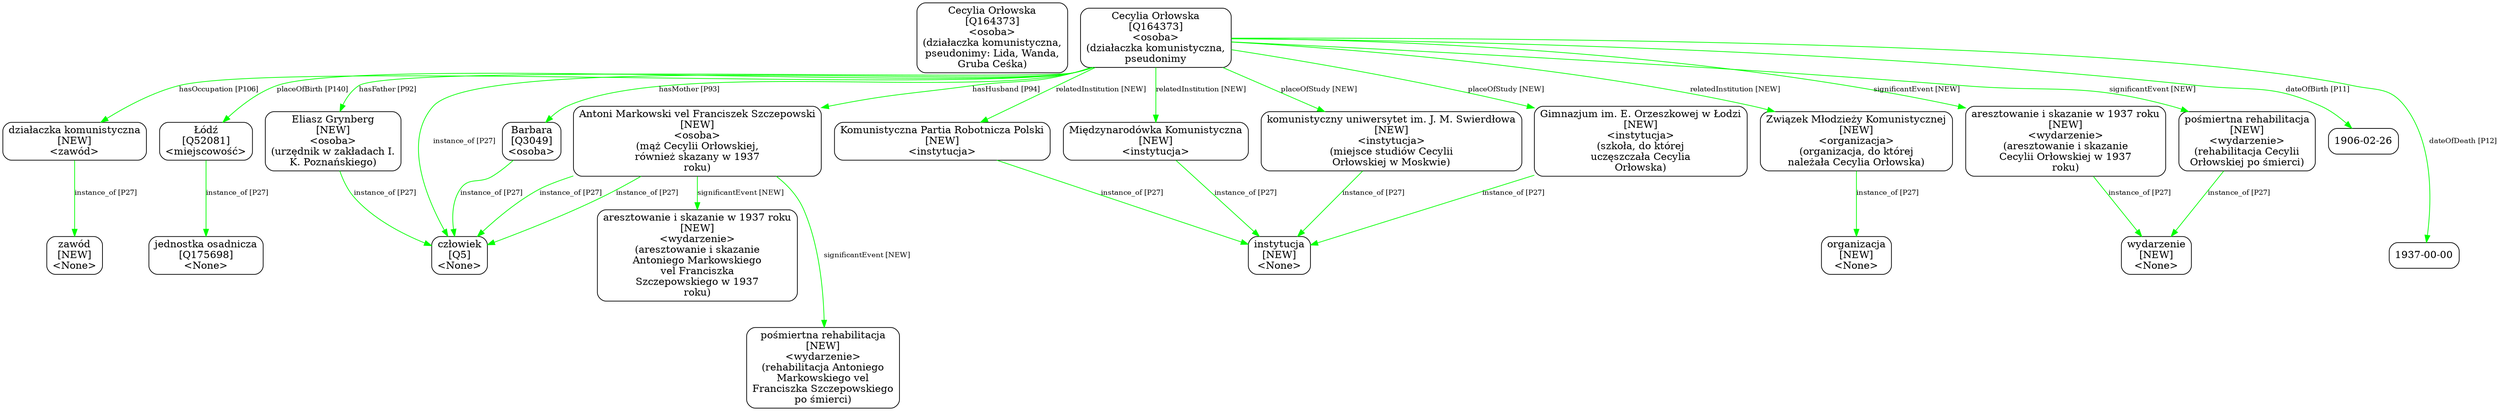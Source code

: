 digraph {
	node [shape=box,
		style=rounded
	];
	edge [fontsize=10];
	"Cecylia Orłowska
[Q164373]
<osoba>
(działaczka komunistyczna,
pseudonimy: Lida, Wanda,
Gruba Ceśka)"	[color=black,
		label="Cecylia Orłowska
[Q164373]
<osoba>
(działaczka komunistyczna,
pseudonimy: Lida, Wanda,
Gruba Ceśka)"];
	"działaczka komunistyczna
[NEW]
<zawód>"	[color=black,
		label="działaczka komunistyczna
[NEW]
<zawód>"];
	"działaczka komunistyczna
[NEW]
<zawód>" -> "zawód
[NEW]
<None>"	[color=green,
		label="instance_of [P27]",
		minlen=1];
	"Łódź
[Q52081]
<miejscowość>"	[color=black,
		label="Łódź
[Q52081]
<miejscowość>"];
	"Łódź
[Q52081]
<miejscowość>" -> "jednostka osadnicza
[Q175698]
<None>"	[color=green,
		label="instance_of [P27]",
		minlen=1];
	"Eliasz Grynberg
[NEW]
<osoba>
(urzędnik w zakładach I.
K. Poznańskiego)"	[color=black,
		label="Eliasz Grynberg
[NEW]
<osoba>
(urzędnik w zakładach I.
K. Poznańskiego)"];
	"Eliasz Grynberg
[NEW]
<osoba>
(urzędnik w zakładach I.
K. Poznańskiego)" -> "człowiek
[Q5]
<None>"	[color=green,
		label="instance_of [P27]"];
	"Barbara
[Q3049]
<osoba>"	[color=black,
		label="Barbara
[Q3049]
<osoba>"];
	"Barbara
[Q3049]
<osoba>" -> "człowiek
[Q5]
<None>"	[color=green,
		label="instance_of [P27]"];
	"Antoni Markowski vel Franciszek Szczepowski
[NEW]
<osoba>
(mąż Cecylii Orłowskiej,
również skazany w 1937
roku)"	[color=black,
		label="Antoni Markowski vel Franciszek Szczepowski
[NEW]
<osoba>
(mąż Cecylii Orłowskiej,
również skazany w 1937
roku)"];
	"Antoni Markowski vel Franciszek Szczepowski
[NEW]
<osoba>
(mąż Cecylii Orłowskiej,
również skazany w 1937
roku)" -> "człowiek
[Q5]
<None>"	[color=green,
		label="instance_of [P27]"];
	"Antoni Markowski vel Franciszek Szczepowski
[NEW]
<osoba>
(mąż Cecylii Orłowskiej,
również skazany w 1937
roku)" -> "człowiek
[Q5]
<None>"	[color=green,
		label="instance_of [P27]"];
	"Antoni Markowski vel Franciszek Szczepowski
[NEW]
<osoba>
(mąż Cecylii Orłowskiej,
również skazany w 1937
roku)" -> "aresztowanie i skazanie w 1937 roku
[NEW]
<wydarzenie>
(aresztowanie i skazanie
Antoniego Markowskiego
vel Franciszka
Szczepowskiego \
w 1937
roku)"	[color=green,
		label="significantEvent [NEW]",
		minlen=1];
	"Antoni Markowski vel Franciszek Szczepowski
[NEW]
<osoba>
(mąż Cecylii Orłowskiej,
również skazany w 1937
roku)" -> "pośmiertna rehabilitacja
[NEW]
<wydarzenie>
(rehabilitacja Antoniego
Markowskiego vel
Franciszka Szczepowskiego
po śmierci)"	[color=green,
		label="significantEvent [NEW]",
		minlen=2];
	"Komunistyczna Partia Robotnicza Polski
[NEW]
<instytucja>"	[color=black,
		label="Komunistyczna Partia Robotnicza Polski
[NEW]
<instytucja>"];
	"Komunistyczna Partia Robotnicza Polski
[NEW]
<instytucja>" -> "instytucja
[NEW]
<None>"	[color=green,
		label="instance_of [P27]"];
	"Międzynarodówka Komunistyczna
[NEW]
<instytucja>"	[color=black,
		label="Międzynarodówka Komunistyczna
[NEW]
<instytucja>"];
	"Międzynarodówka Komunistyczna
[NEW]
<instytucja>" -> "instytucja
[NEW]
<None>"	[color=green,
		label="instance_of [P27]"];
	"komunistyczny uniwersytet im. J. M. Swierdłowa
[NEW]
<instytucja>
(miejsce studiów Cecylii
Orłowskiej w Moskwie)"	[color=black,
		label="komunistyczny uniwersytet im. J. M. Swierdłowa
[NEW]
<instytucja>
(miejsce studiów Cecylii
Orłowskiej w Moskwie)"];
	"komunistyczny uniwersytet im. J. M. Swierdłowa
[NEW]
<instytucja>
(miejsce studiów Cecylii
Orłowskiej w Moskwie)" -> "instytucja
[NEW]
<None>"	[color=green,
		label="instance_of [P27]"];
	"Gimnazjum im. E. Orzeszkowej w Łodzi
[NEW]
<instytucja>
(szkoła, do której
uczęszczała Cecylia
Orłowska)"	[color=black,
		label="Gimnazjum im. E. Orzeszkowej w Łodzi
[NEW]
<instytucja>
(szkoła, do której
uczęszczała Cecylia
Orłowska)"];
	"Gimnazjum im. E. Orzeszkowej w Łodzi
[NEW]
<instytucja>
(szkoła, do której
uczęszczała Cecylia
Orłowska)" -> "instytucja
[NEW]
<None>"	[color=green,
		label="instance_of [P27]"];
	"Związek Młodzieży Komunistycznej
[NEW]
<organizacja>
(organizacja, do której
należała Cecylia Orłowska)"	[color=black,
		label="Związek Młodzieży Komunistycznej
[NEW]
<organizacja>
(organizacja, do której
należała Cecylia Orłowska)"];
	"Związek Młodzieży Komunistycznej
[NEW]
<organizacja>
(organizacja, do której
należała Cecylia Orłowska)" -> "organizacja
[NEW]
<None>"	[color=green,
		label="instance_of [P27]",
		minlen=1];
	"aresztowanie i skazanie w 1937 roku
[NEW]
<wydarzenie>
(aresztowanie i skazanie
Cecylii Orłowskiej w 1937
roku)"	[color=black,
		label="aresztowanie i skazanie w 1937 roku
[NEW]
<wydarzenie>
(aresztowanie i skazanie
Cecylii Orłowskiej w 1937
roku)"];
	"aresztowanie i skazanie w 1937 roku
[NEW]
<wydarzenie>
(aresztowanie i skazanie
Cecylii Orłowskiej w 1937
roku)" -> "wydarzenie
[NEW]
<None>"	[color=green,
		label="instance_of [P27]"];
	"pośmiertna rehabilitacja
[NEW]
<wydarzenie>
(rehabilitacja Cecylii
Orłowskiej po śmierci)"	[color=black,
		label="pośmiertna rehabilitacja
[NEW]
<wydarzenie>
(rehabilitacja Cecylii
Orłowskiej po śmierci)"];
	"pośmiertna rehabilitacja
[NEW]
<wydarzenie>
(rehabilitacja Cecylii
Orłowskiej po śmierci)" -> "wydarzenie
[NEW]
<None>"	[color=green,
		label="instance_of [P27]"];
	"Cecylia Orłowska
[Q164373]
<osoba>
(działaczka komunistyczna,
pseudonimy":" Lida, Wanda,
Gruba Ceśka)" -> "działaczka komunistyczna
[NEW]
<zawód>"	[color=green,
		label="hasOccupation [P106]"];
	"Cecylia Orłowska
[Q164373]
<osoba>
(działaczka komunistyczna,
pseudonimy":" Lida, Wanda,
Gruba Ceśka)" -> "Łódź
[Q52081]
<miejscowość>"	[color=green,
		label="placeOfBirth [P140]"];
	"Cecylia Orłowska
[Q164373]
<osoba>
(działaczka komunistyczna,
pseudonimy":" Lida, Wanda,
Gruba Ceśka)" -> "Eliasz Grynberg
[NEW]
<osoba>
(urzędnik w zakładach I.
K. Poznańskiego)"	[color=green,
		label="hasFather [P92]"];
	"Cecylia Orłowska
[Q164373]
<osoba>
(działaczka komunistyczna,
pseudonimy":" Lida, Wanda,
Gruba Ceśka)" -> "Barbara
[Q3049]
<osoba>"	[color=green,
		label="hasMother [P93]"];
	"Cecylia Orłowska
[Q164373]
<osoba>
(działaczka komunistyczna,
pseudonimy":" Lida, Wanda,
Gruba Ceśka)" -> "Antoni Markowski vel Franciszek Szczepowski
[NEW]
<osoba>
(mąż Cecylii Orłowskiej,
również skazany w 1937
roku)"	[color=green,
		label="hasHusband [P94]"];
	"Cecylia Orłowska
[Q164373]
<osoba>
(działaczka komunistyczna,
pseudonimy":" Lida, Wanda,
Gruba Ceśka)" -> "Komunistyczna Partia Robotnicza Polski
[NEW]
<instytucja>"	[color=green,
		label="relatedInstitution [NEW]"];
	"Cecylia Orłowska
[Q164373]
<osoba>
(działaczka komunistyczna,
pseudonimy":" Lida, Wanda,
Gruba Ceśka)" -> "Międzynarodówka Komunistyczna
[NEW]
<instytucja>"	[color=green,
		label="relatedInstitution [NEW]"];
	"Cecylia Orłowska
[Q164373]
<osoba>
(działaczka komunistyczna,
pseudonimy":" Lida, Wanda,
Gruba Ceśka)" -> "komunistyczny uniwersytet im. J. M. Swierdłowa
[NEW]
<instytucja>
(miejsce studiów Cecylii
Orłowskiej w Moskwie)"	[color=green,
		label="placeOfStudy [NEW]"];
	"Cecylia Orłowska
[Q164373]
<osoba>
(działaczka komunistyczna,
pseudonimy":" Lida, Wanda,
Gruba Ceśka)" -> "Gimnazjum im. E. Orzeszkowej w Łodzi
[NEW]
<instytucja>
(szkoła, do której
uczęszczała Cecylia
Orłowska)"	[color=green,
		label="placeOfStudy [NEW]"];
	"Cecylia Orłowska
[Q164373]
<osoba>
(działaczka komunistyczna,
pseudonimy":" Lida, Wanda,
Gruba Ceśka)" -> "Związek Młodzieży Komunistycznej
[NEW]
<organizacja>
(organizacja, do której
należała Cecylia Orłowska)"	[color=green,
		label="relatedInstitution [NEW]"];
	"Cecylia Orłowska
[Q164373]
<osoba>
(działaczka komunistyczna,
pseudonimy":" Lida, Wanda,
Gruba Ceśka)" -> "aresztowanie i skazanie w 1937 roku
[NEW]
<wydarzenie>
(aresztowanie i skazanie
Cecylii Orłowskiej w 1937
roku)"	[color=green,
		label="significantEvent [NEW]"];
	"Cecylia Orłowska
[Q164373]
<osoba>
(działaczka komunistyczna,
pseudonimy":" Lida, Wanda,
Gruba Ceśka)" -> "pośmiertna rehabilitacja
[NEW]
<wydarzenie>
(rehabilitacja Cecylii
Orłowskiej po śmierci)"	[color=green,
		label="significantEvent [NEW]"];
	"Cecylia Orłowska
[Q164373]
<osoba>
(działaczka komunistyczna,
pseudonimy":" Lida, Wanda,
Gruba Ceśka)" -> "człowiek
[Q5]
<None>"	[color=green,
		label="instance_of [P27]"];
	"Cecylia Orłowska
[Q164373]
<osoba>
(działaczka komunistyczna,
pseudonimy":" Lida, Wanda,
Gruba Ceśka)" -> "1906-02-26"	[color=green,
		label="dateOfBirth [P11]",
		minlen=1];
	"Cecylia Orłowska
[Q164373]
<osoba>
(działaczka komunistyczna,
pseudonimy":" Lida, Wanda,
Gruba Ceśka)" -> "1937-00-00"	[color=green,
		label="dateOfDeath [P12]",
		minlen=2];
}
